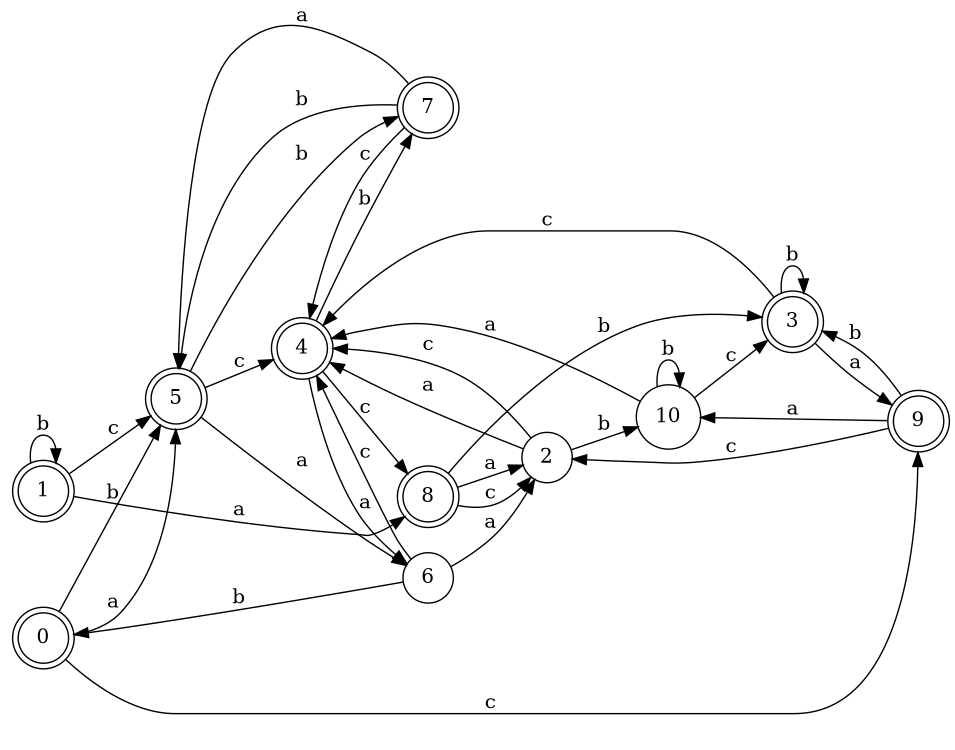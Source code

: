 digraph n9_3 {
__start0 [label="" shape="none"];

rankdir=LR;
size="8,5";

s0 [style="rounded,filled", color="black", fillcolor="white" shape="doublecircle", label="0"];
s1 [style="rounded,filled", color="black", fillcolor="white" shape="doublecircle", label="1"];
s2 [style="filled", color="black", fillcolor="white" shape="circle", label="2"];
s3 [style="rounded,filled", color="black", fillcolor="white" shape="doublecircle", label="3"];
s4 [style="rounded,filled", color="black", fillcolor="white" shape="doublecircle", label="4"];
s5 [style="rounded,filled", color="black", fillcolor="white" shape="doublecircle", label="5"];
s6 [style="filled", color="black", fillcolor="white" shape="circle", label="6"];
s7 [style="rounded,filled", color="black", fillcolor="white" shape="doublecircle", label="7"];
s8 [style="rounded,filled", color="black", fillcolor="white" shape="doublecircle", label="8"];
s9 [style="rounded,filled", color="black", fillcolor="white" shape="doublecircle", label="9"];
s10 [style="filled", color="black", fillcolor="white" shape="circle", label="10"];
s0 -> s5 [label="a"];
s0 -> s5 [label="b"];
s0 -> s9 [label="c"];
s1 -> s8 [label="a"];
s1 -> s1 [label="b"];
s1 -> s5 [label="c"];
s2 -> s4 [label="a"];
s2 -> s10 [label="b"];
s2 -> s4 [label="c"];
s3 -> s9 [label="a"];
s3 -> s3 [label="b"];
s3 -> s4 [label="c"];
s4 -> s6 [label="a"];
s4 -> s7 [label="b"];
s4 -> s8 [label="c"];
s5 -> s6 [label="a"];
s5 -> s7 [label="b"];
s5 -> s4 [label="c"];
s6 -> s2 [label="a"];
s6 -> s0 [label="b"];
s6 -> s4 [label="c"];
s7 -> s5 [label="a"];
s7 -> s5 [label="b"];
s7 -> s4 [label="c"];
s8 -> s2 [label="a"];
s8 -> s3 [label="b"];
s8 -> s2 [label="c"];
s9 -> s10 [label="a"];
s9 -> s3 [label="b"];
s9 -> s2 [label="c"];
s10 -> s4 [label="a"];
s10 -> s10 [label="b"];
s10 -> s3 [label="c"];

}